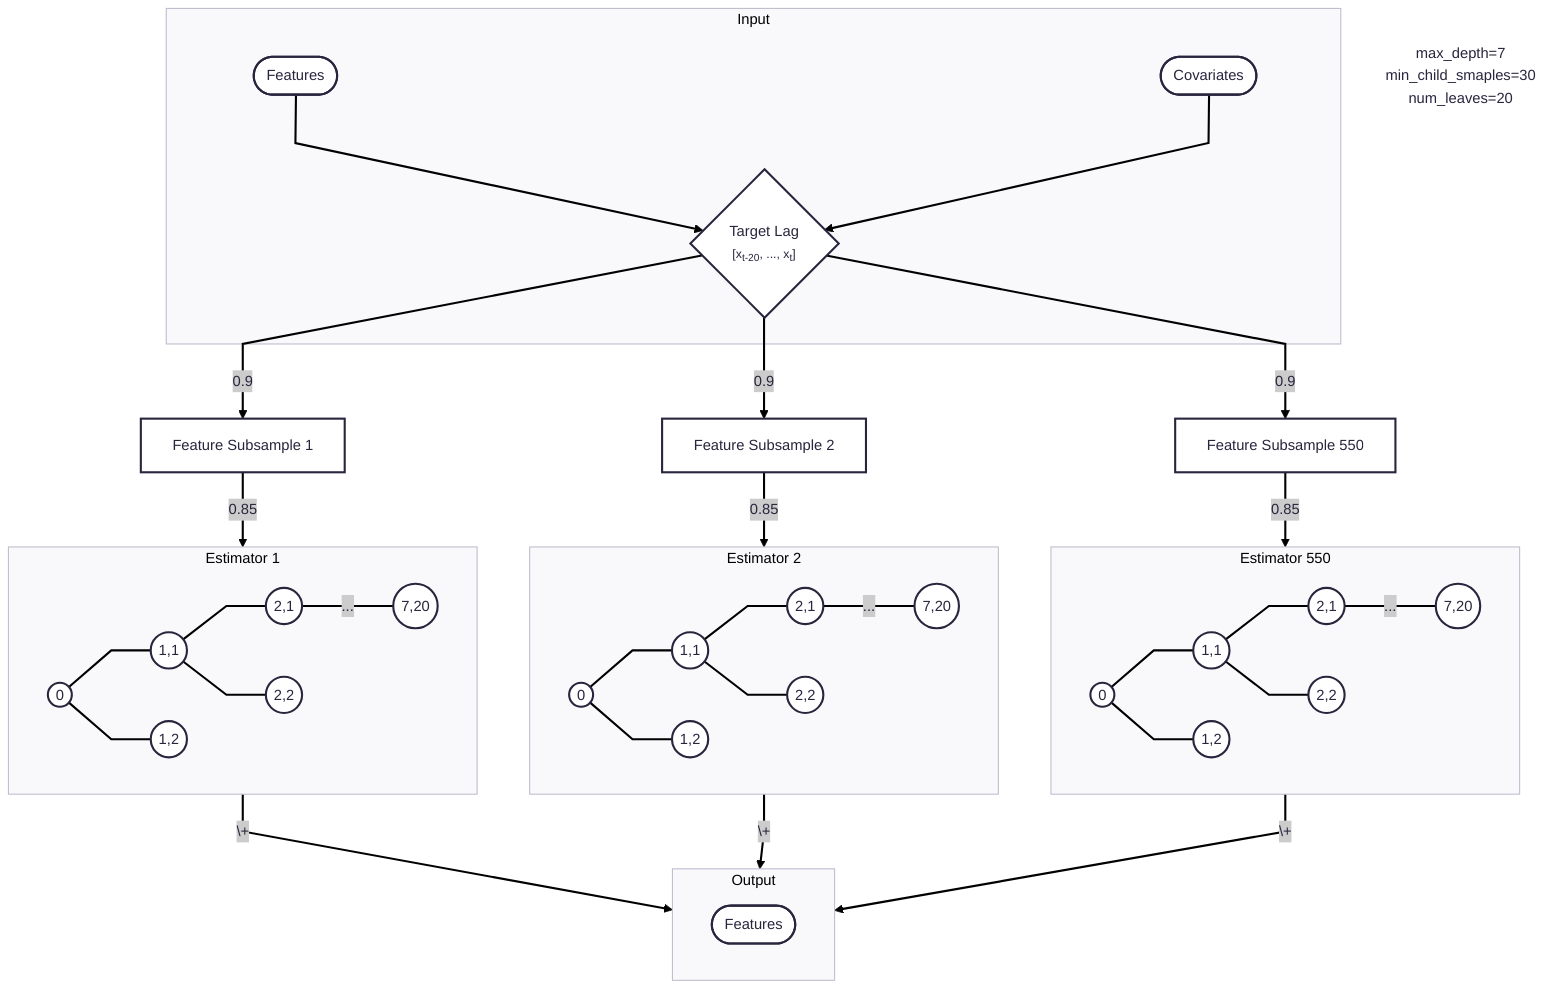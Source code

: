 ---
config:
  theme: redux
  layout: dagre
  look: classic
  flowchart:
    curve: linear
---
flowchart TD
 subgraph Input["Input"]
        A(["Features"])
        B(["Covariates<br>"])
        B4{"Target Lag<br><small>[x<sub>t-20</sub>, ..., x<sub>t</sub>]</small>"}
  end
 subgraph E1["Estimator 1<br>"]
        N11(("0"))
        N12(("1,1"))
        N13(("2,1"))
        N14(("1,2"))
        N15(("2,2"))
        N16(("7,20"))
  end
 subgraph E2["Estimator 2<br>"]
        N21(("0"))
        N22(("1,1"))
        N23(("2,1"))
        N24(("1,2"))
        N25(("2,2"))
        N26(("7,20"))
  end
 subgraph E3["Estimator 550<br>"]
        N31(("0"))
        N32(("1,1"))
        N33(("2,1"))
        N34(("1,2"))
        N35(("2,2"))
        N36(("7,20"))
  end
 subgraph Output["Output"]
        F(["Features"])
  end
    A --> B4
    B --> B4
    N11 --- N12 & N14
    N12 --- N13 & N15
    N13 -- "..." --- N16
    N21 --- N22 & N24
    N22 --- N23 & N25
    N23 -- "..." --- N26
    N31 --- N32 & N34
    N32 --- N33 & N35
    N33 -- "..." --- N36
    B4 -- "0.9" --> S1["Feature Subsample 1"] & S2["Feature Subsample 2"] & S3["Feature Subsample 550"]
    S1 -- "0.85" --> E1
    S2 -- "0.85" --> E2
    S3 -- "0.85" --> E3
    E1 -- \+ --> Output
    E2 -- \+ --> Output
    E3 -- \+ --> Output
    n1["max_depth=7<br>min_child_smaples=30<br>num_leaves=20"]
    n1@{ shape: text}